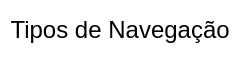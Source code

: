 <mxfile>
    <diagram id="KivVxBvPvqRIqm2VJ8lB" name="Page-1">
        <mxGraphModel dx="214" dy="408" grid="1" gridSize="10" guides="1" tooltips="1" connect="1" arrows="1" fold="1" page="1" pageScale="1" pageWidth="850" pageHeight="1100" math="0" shadow="0">
            <root>
                <mxCell id="0"/>
                <mxCell id="1" parent="0"/>
                <mxCell id="2" value="Tipos de Navegação" style="text;html=1;align=center;verticalAlign=middle;whiteSpace=wrap;rounded=0;" vertex="1" parent="1">
                    <mxGeometry x="20" y="420" width="120" height="30" as="geometry"/>
                </mxCell>
            </root>
        </mxGraphModel>
    </diagram>
</mxfile>